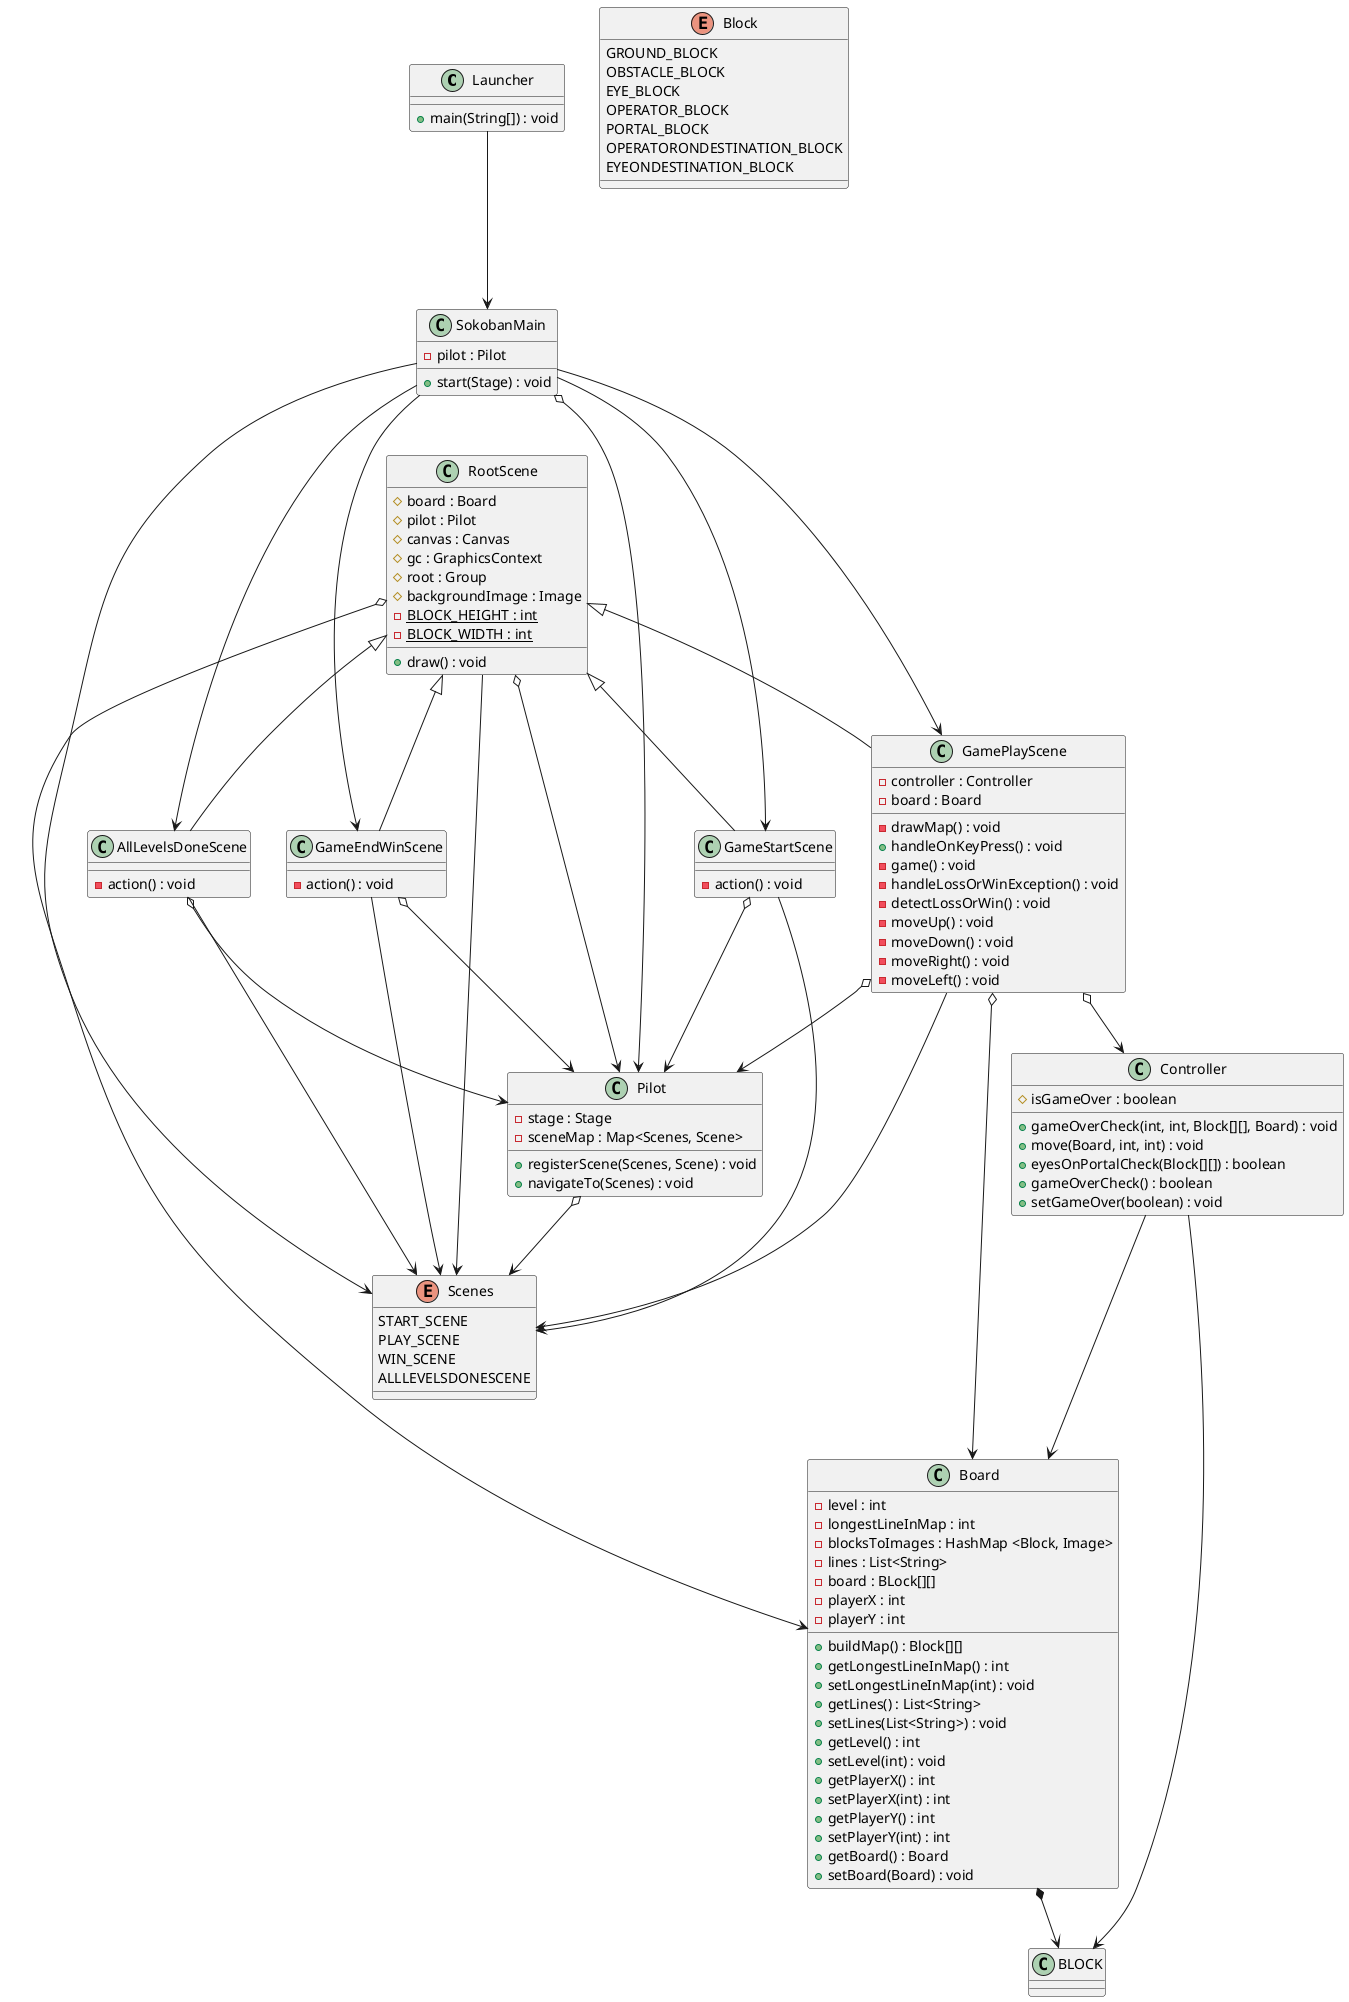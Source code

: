 @startuml
'https://plantuml.com/class-diagramclass Position {


Launcher ---> SokobanMain
SokobanMain o--> Pilot
SokobanMain ---> Scenes
SokobanMain ---> AllLevelsDoneScene
SokobanMain ---> GameEndWinScene
SokobanMain ---> GamePlayScene
SokobanMain ---> GameStartScene
Pilot o--> Scenes
Board *--> BLOCK
Controller ---> BLOCK
Controller ---> Board
RootScene o--> Pilot
RootScene ---> Scenes
RootScene o--> Board
GameStartScene ---> Scenes
GamePlayScene o--> Controller
GamePlayScene o--> Board
GamePlayScene ---> Scenes
AllLevelsDoneScene ---> Scenes
GameEndWinScene ---> Scenes
GameStartScene o--> Pilot
GamePlayScene o--> Pilot
GameEndWinScene o--> Pilot
AllLevelsDoneScene o--> Pilot

class RootScene {
    # board : Board
    # pilot : Pilot
    # canvas : Canvas
    # gc : GraphicsContext
    # root : Group
    # backgroundImage : Image
    {static} - BLOCK_HEIGHT : int
    {static} - BLOCK_WIDTH : int
    + draw() : void
}

class GameEndWinScene extends RootScene {
    - action() : void
}

class GameStartScene extends RootScene {
    - action() : void
}

class AllLevelsDoneScene extends RootScene {
    - action() : void
}

class GamePlayScene extends RootScene {
    - controller : Controller
    - board : Board
    - drawMap() : void
    + handleOnKeyPress() : void
    - game() : void
    - handleLossOrWinException() : void
    - detectLossOrWin() : void
    - moveUp() : void
    - moveDown() : void
    - moveRight() : void
    - moveLeft() : void
}

class Board {
    - level : int
    - longestLineInMap : int
    - blocksToImages : HashMap <Block, Image>
    - lines : List<String>
    - board : BLock[][]
    - playerX : int
    - playerY : int
    + buildMap() : Block[][]
    + getLongestLineInMap() : int
    + setLongestLineInMap(int) : void
    + getLines() : List<String>
    + setLines(List<String>) : void
    + getLevel() : int
    + setLevel(int) : void
    + getPlayerX() : int
    + setPlayerX(int) : int
    + getPlayerY() : int
    + setPlayerY(int) : int
    + getBoard() : Board
    + setBoard(Board) : void
}

class Controller {
    # isGameOver : boolean
    + gameOverCheck(int, int, Block[][], Board) : void
    + move(Board, int, int) : void
    + eyesOnPortalCheck(Block[][]) : boolean
    + gameOverCheck() : boolean
    + setGameOver(boolean) : void
}

class Pilot {
    - stage : Stage
    - sceneMap : Map<Scenes, Scene>
    + registerScene(Scenes, Scene) : void
    + navigateTo(Scenes) : void
}

class SokobanMain {
    - pilot : Pilot
    + start(Stage) : void
}

class Launcher {
    + main(String[]) : void
}

enum Scenes {
    START_SCENE
    PLAY_SCENE
    WIN_SCENE
    ALLLEVELSDONESCENE
}

enum Block {
    GROUND_BLOCK
    OBSTACLE_BLOCK
    EYE_BLOCK
    OPERATOR_BLOCK
    PORTAL_BLOCK
    OPERATORONDESTINATION_BLOCK
    EYEONDESTINATION_BLOCK
}

@enduml
